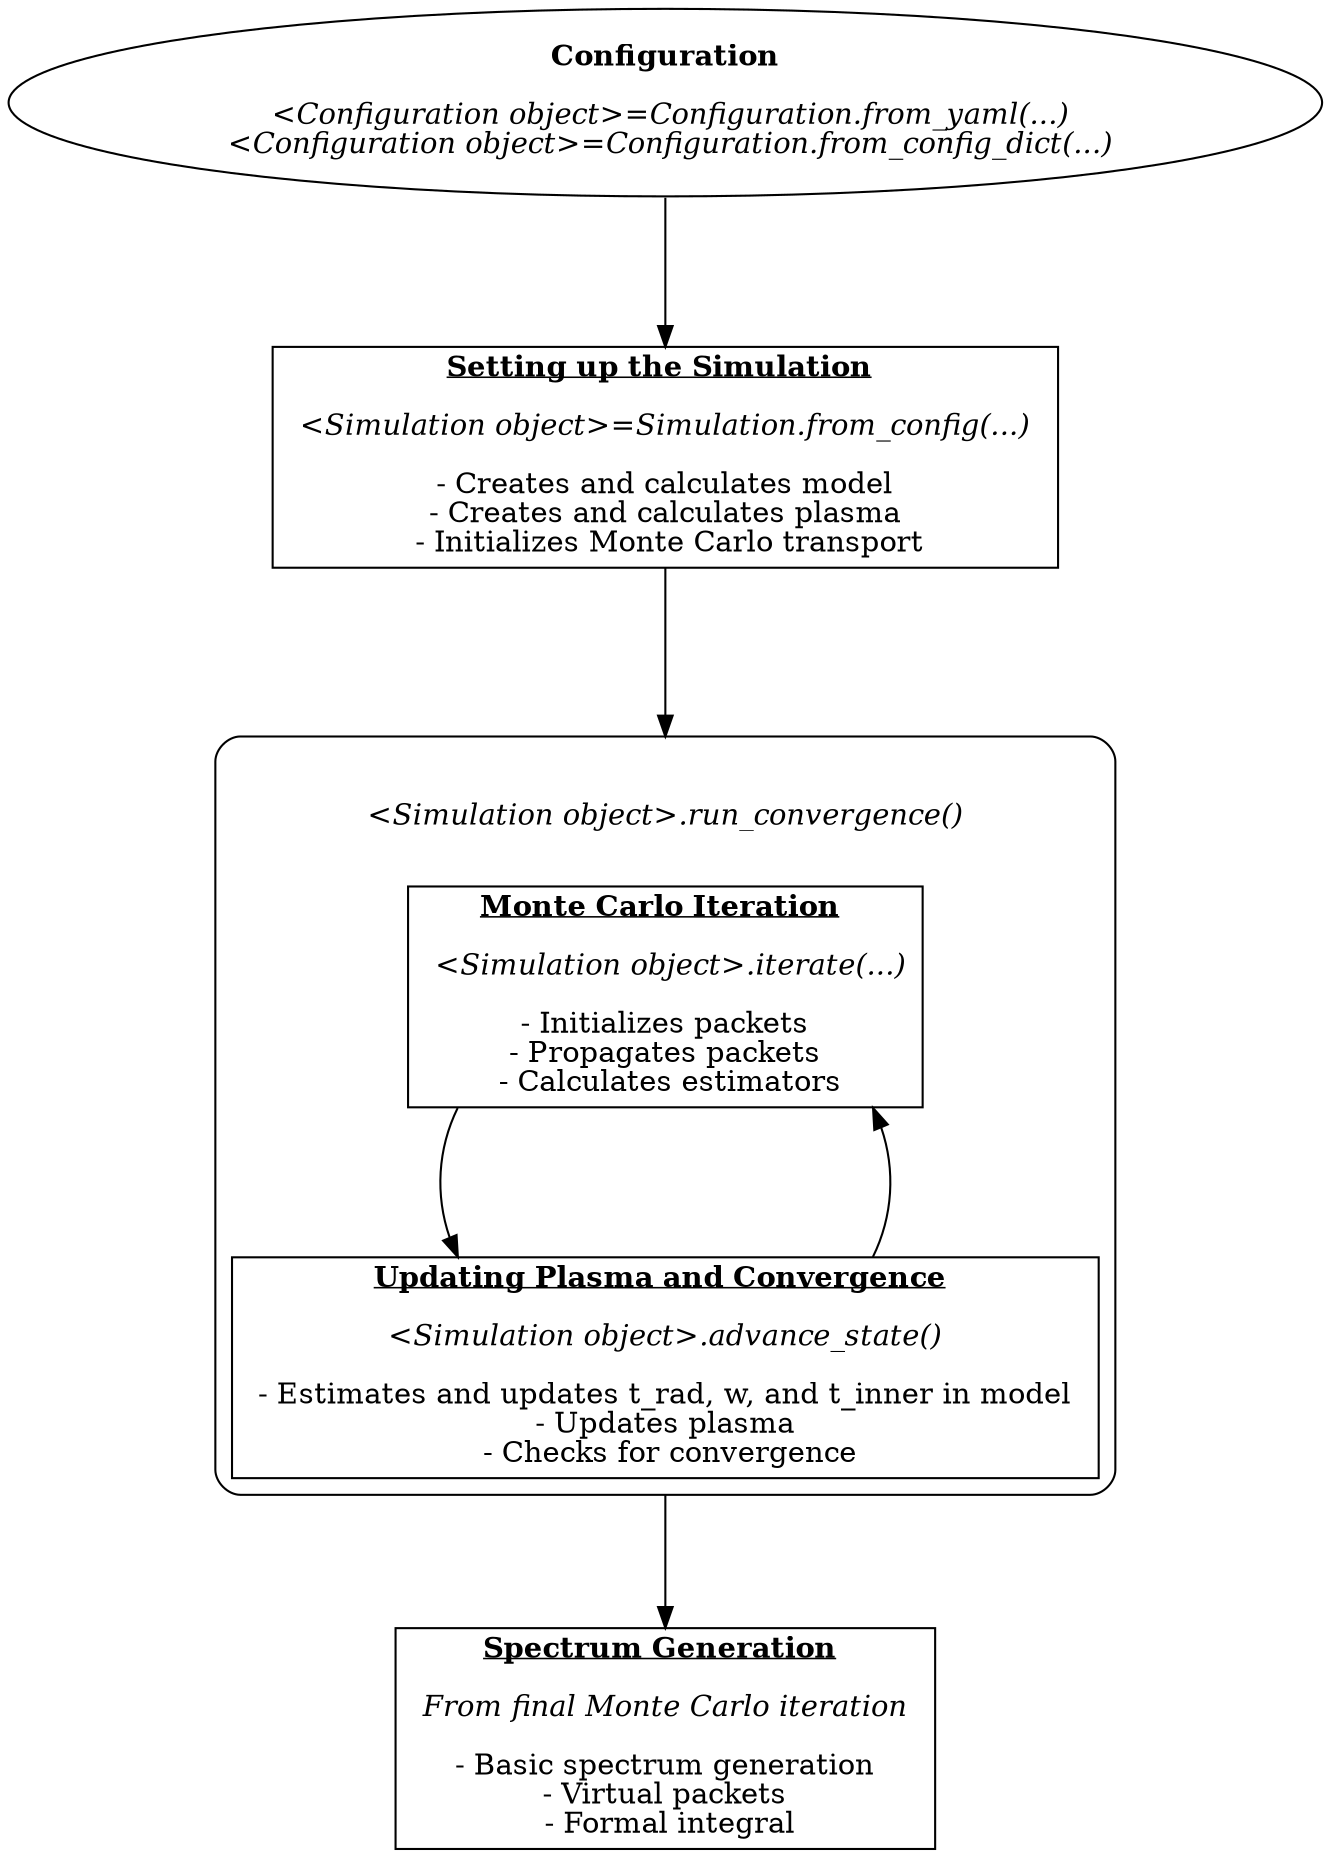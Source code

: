 digraph {
    compound = true
    graph [nodesep=4, ranksep=1]
    config [label=<<B>Configuration</B><br/><br/> <i>&lt;Configuration object&gt;=Configuration.from_yaml(...)</i><br/> <i>&lt;Configuration object&gt;=Configuration.from_config_dict(...)</i>>, shape=oval]
    setup_sim [label=<<B><u>Setting up the Simulation</u></B> <br/><br/> <i>&lt;Simulation object&gt;=Simulation.from_config(...)</i> <br/><br/> - Creates and calculates model <br/> - Creates and calculates plasma <br/> - Initializes Monte Carlo transport>, shape=rectangle]
    mc_iteration [label=<<B><u>Monte Carlo Iteration</u></B> <br/><br/> <i>&lt;Simulation object&gt;.iterate(...)</i><br/> <br/> - Initializes packets <br/> - Propagates packets <br/> - Calculates estimators>, shape=rectangle]
    adv_state [label=<<B><u>Updating Plasma and Convergence</u></B> <br/><br/> <i>&lt;Simulation object&gt;.advance_state()</i> <br/><br/> - Estimates and updates t_rad, w, and t_inner in model <br/> - Updates plasma <br/> - Checks for convergence>, shape=rectangle]
    spec_gen [label=<<B><u>Spectrum Generation</u></B> <br/><br/> <i>From final Monte Carlo iteration</i> <br/><br/> - Basic spectrum generation <br/> - Virtual packets <br/> - Formal integral>, shape=rectangle]
    subgraph cluster1 {
        style = rounded
		margin = .25
		label=<<br/><br/><i>&lt;Simulation object&gt;.run_convergence()</i><br/> >;
		mc_iteration -> adv_state
        adv_state -> mc_iteration
	}
    config -> setup_sim
    setup_sim -> mc_iteration [lhead=cluster1, minlen=2]
    adv_state -> spec_gen [ltail=cluster1]
}
